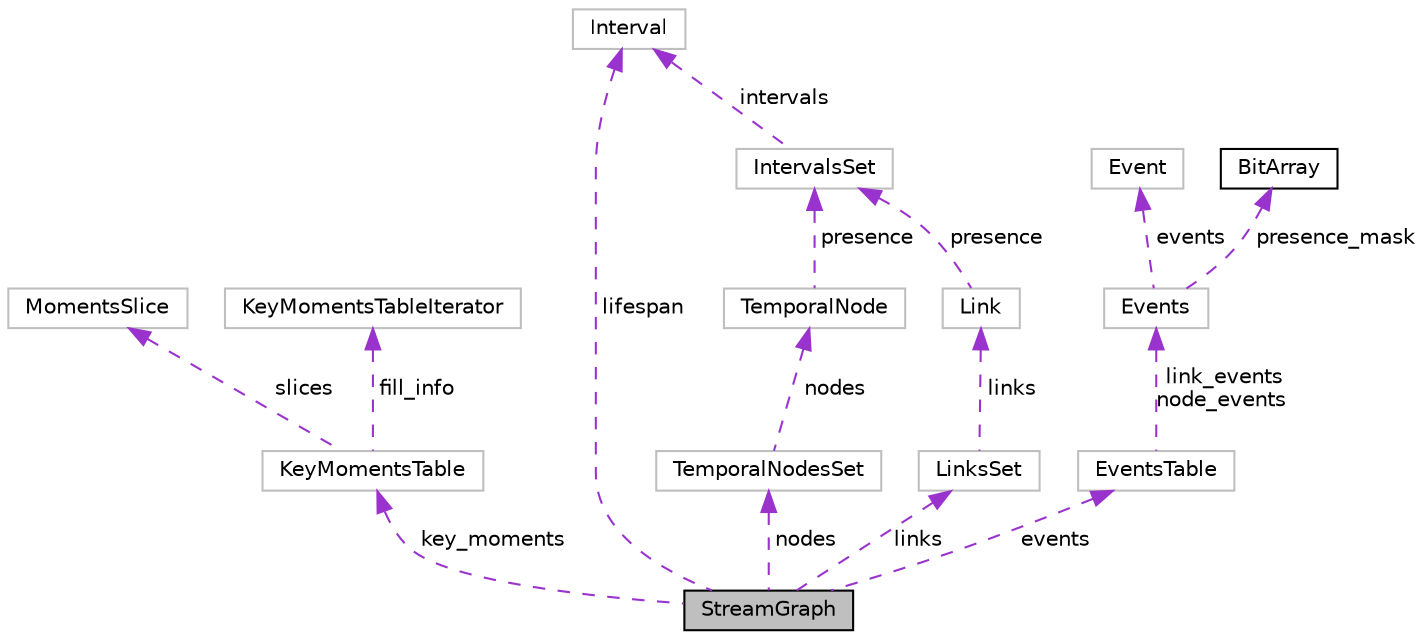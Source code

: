 digraph "StreamGraph"
{
 // LATEX_PDF_SIZE
  edge [fontname="Helvetica",fontsize="10",labelfontname="Helvetica",labelfontsize="10"];
  node [fontname="Helvetica",fontsize="10",shape=record];
  Node1 [label="StreamGraph",height=0.2,width=0.4,color="black", fillcolor="grey75", style="filled", fontcolor="black",tooltip=" "];
  Node2 -> Node1 [dir="back",color="darkorchid3",fontsize="10",style="dashed",label=" key_moments" ];
  Node2 [label="KeyMomentsTable",height=0.2,width=0.4,color="grey75", fillcolor="white", style="filled",URL="$structKeyMomentsTable.html",tooltip=" "];
  Node3 -> Node2 [dir="back",color="darkorchid3",fontsize="10",style="dashed",label=" slices" ];
  Node3 [label="MomentsSlice",height=0.2,width=0.4,color="grey75", fillcolor="white", style="filled",URL="$structMomentsSlice.html",tooltip=" "];
  Node4 -> Node2 [dir="back",color="darkorchid3",fontsize="10",style="dashed",label=" fill_info" ];
  Node4 [label="KeyMomentsTableIterator",height=0.2,width=0.4,color="grey75", fillcolor="white", style="filled",URL="$structKeyMomentsTableIterator.html",tooltip=" "];
  Node5 -> Node1 [dir="back",color="darkorchid3",fontsize="10",style="dashed",label=" nodes" ];
  Node5 [label="TemporalNodesSet",height=0.2,width=0.4,color="grey75", fillcolor="white", style="filled",URL="$structTemporalNodesSet.html",tooltip=" "];
  Node6 -> Node5 [dir="back",color="darkorchid3",fontsize="10",style="dashed",label=" nodes" ];
  Node6 [label="TemporalNode",height=0.2,width=0.4,color="grey75", fillcolor="white", style="filled",URL="$structTemporalNode.html",tooltip=" "];
  Node7 -> Node6 [dir="back",color="darkorchid3",fontsize="10",style="dashed",label=" presence" ];
  Node7 [label="IntervalsSet",height=0.2,width=0.4,color="grey75", fillcolor="white", style="filled",URL="$structIntervalsSet.html",tooltip=" "];
  Node8 -> Node7 [dir="back",color="darkorchid3",fontsize="10",style="dashed",label=" intervals" ];
  Node8 [label="Interval",height=0.2,width=0.4,color="grey75", fillcolor="white", style="filled",URL="$structInterval.html",tooltip=" "];
  Node9 -> Node1 [dir="back",color="darkorchid3",fontsize="10",style="dashed",label=" links" ];
  Node9 [label="LinksSet",height=0.2,width=0.4,color="grey75", fillcolor="white", style="filled",URL="$structLinksSet.html",tooltip=" "];
  Node10 -> Node9 [dir="back",color="darkorchid3",fontsize="10",style="dashed",label=" links" ];
  Node10 [label="Link",height=0.2,width=0.4,color="grey75", fillcolor="white", style="filled",URL="$structLink.html",tooltip=" "];
  Node7 -> Node10 [dir="back",color="darkorchid3",fontsize="10",style="dashed",label=" presence" ];
  Node11 -> Node1 [dir="back",color="darkorchid3",fontsize="10",style="dashed",label=" events" ];
  Node11 [label="EventsTable",height=0.2,width=0.4,color="grey75", fillcolor="white", style="filled",URL="$structEventsTable.html",tooltip=" "];
  Node12 -> Node11 [dir="back",color="darkorchid3",fontsize="10",style="dashed",label=" link_events\nnode_events" ];
  Node12 [label="Events",height=0.2,width=0.4,color="grey75", fillcolor="white", style="filled",URL="$structEvents.html",tooltip=" "];
  Node13 -> Node12 [dir="back",color="darkorchid3",fontsize="10",style="dashed",label=" events" ];
  Node13 [label="Event",height=0.2,width=0.4,color="grey75", fillcolor="white", style="filled",URL="$structEvent.html",tooltip=" "];
  Node14 -> Node12 [dir="back",color="darkorchid3",fontsize="10",style="dashed",label=" presence_mask" ];
  Node14 [label="BitArray",height=0.2,width=0.4,color="black", fillcolor="white", style="filled",URL="$structBitArray.html",tooltip="The structure of a variable length array of bits."];
  Node8 -> Node1 [dir="back",color="darkorchid3",fontsize="10",style="dashed",label=" lifespan" ];
}
